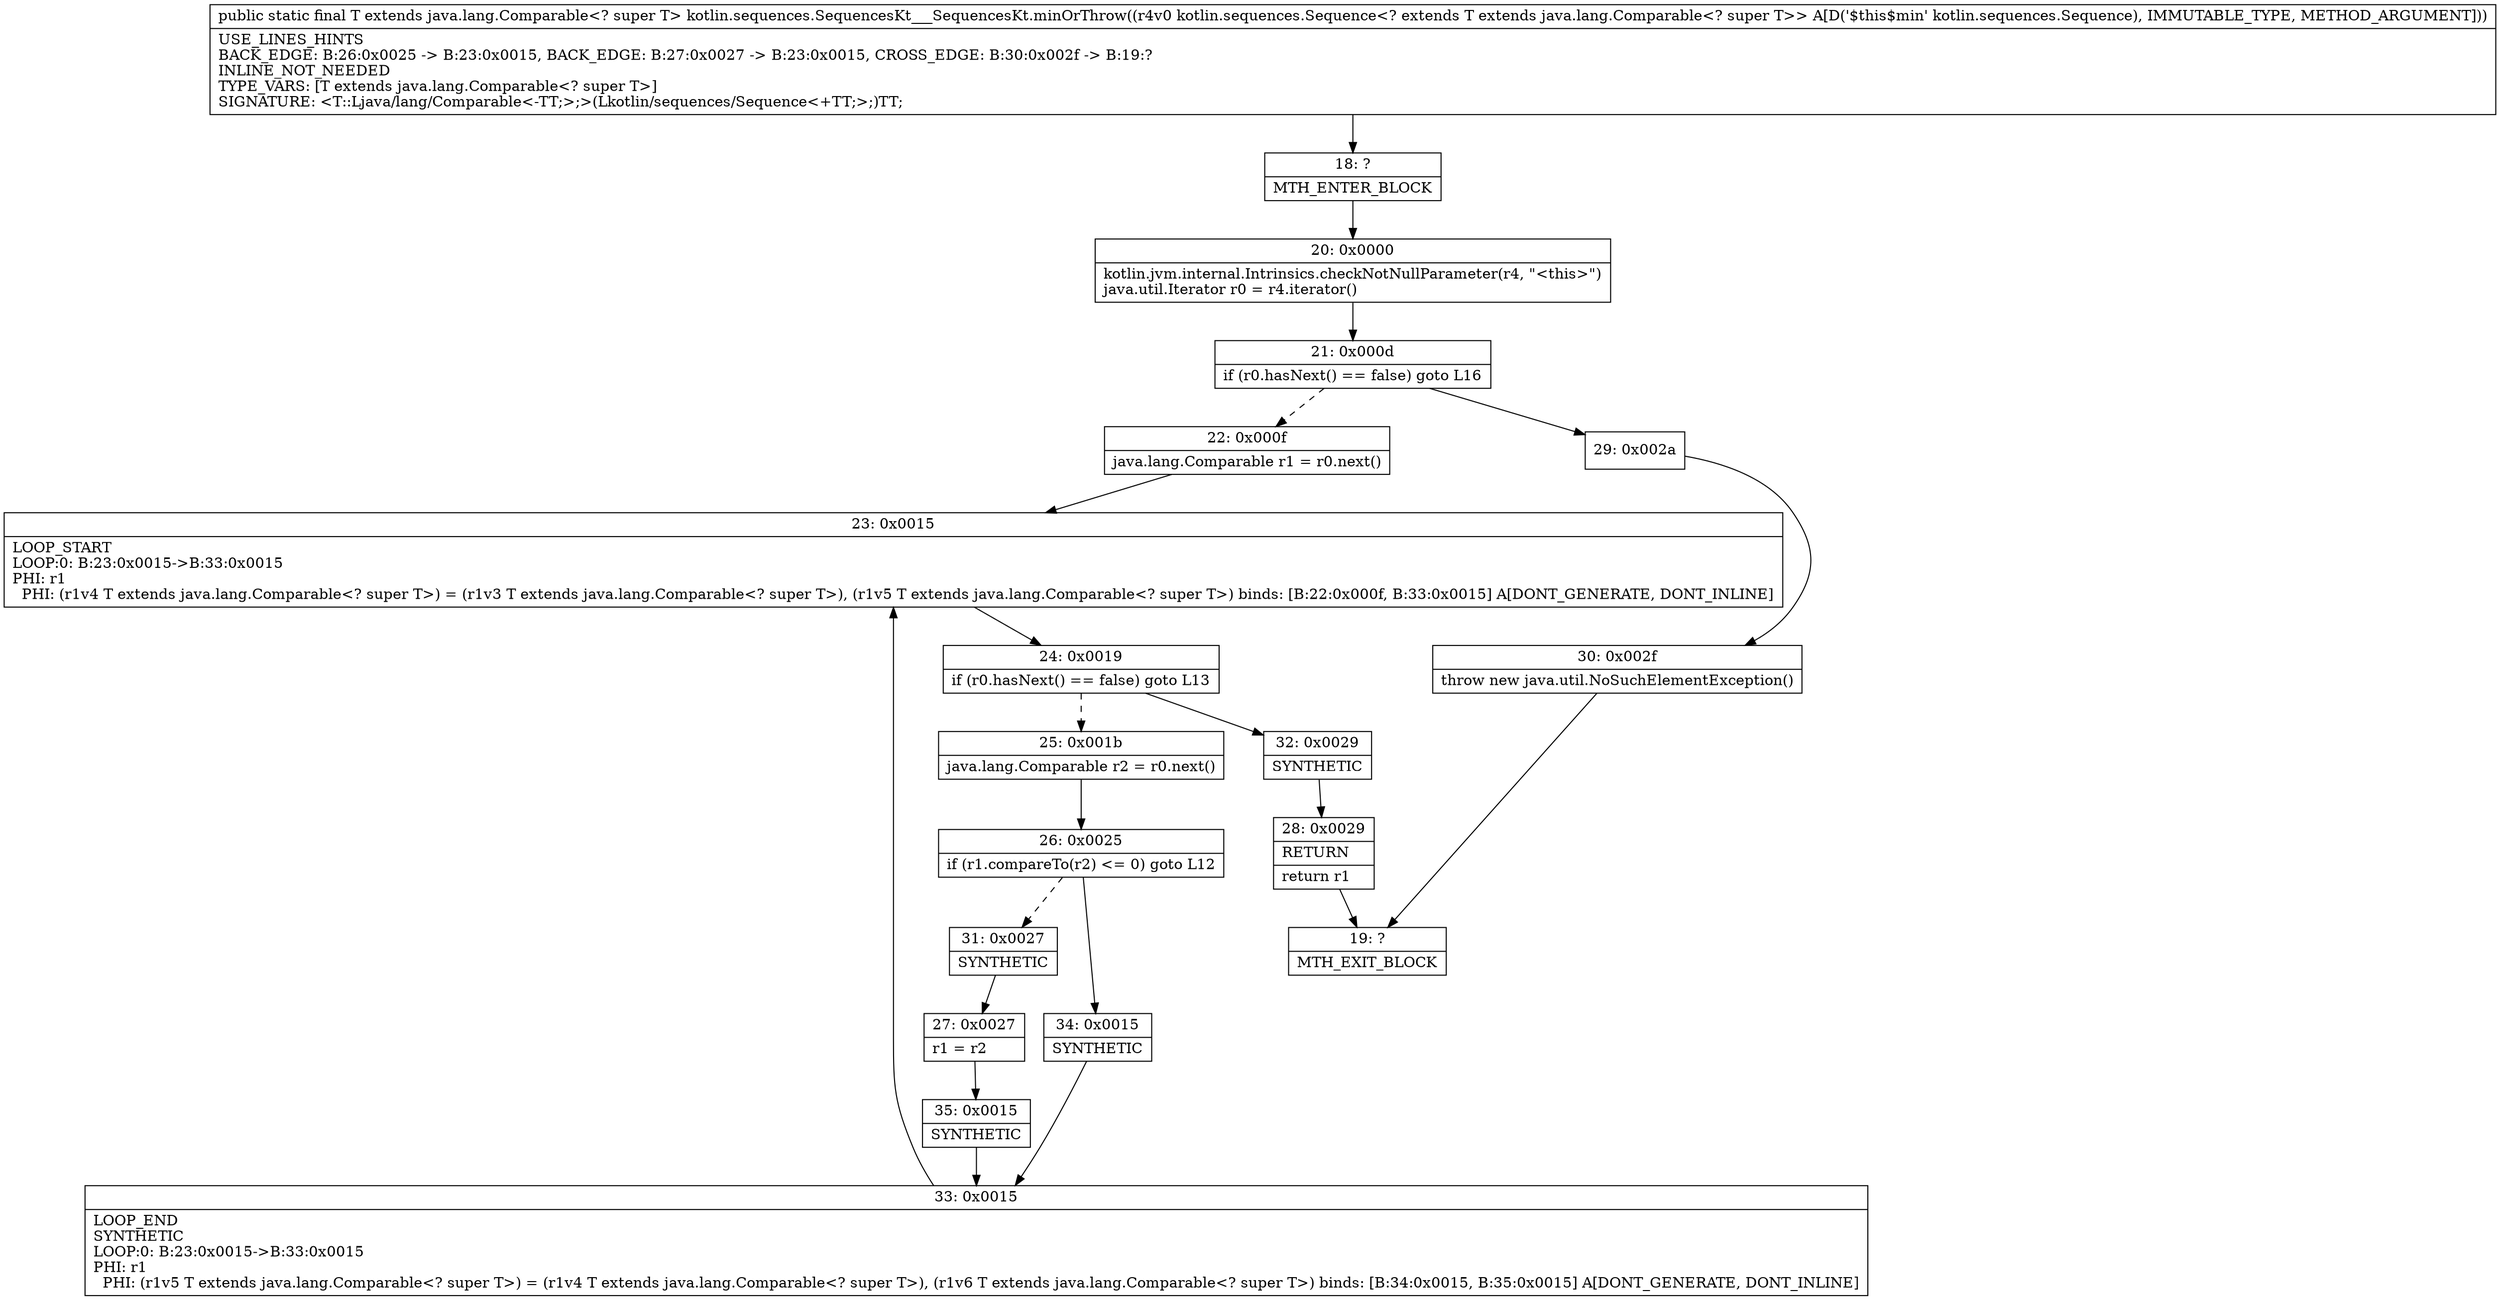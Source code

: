 digraph "CFG forkotlin.sequences.SequencesKt___SequencesKt.minOrThrow(Lkotlin\/sequences\/Sequence;)Ljava\/lang\/Comparable;" {
Node_18 [shape=record,label="{18\:\ ?|MTH_ENTER_BLOCK\l}"];
Node_20 [shape=record,label="{20\:\ 0x0000|kotlin.jvm.internal.Intrinsics.checkNotNullParameter(r4, \"\<this\>\")\ljava.util.Iterator r0 = r4.iterator()\l}"];
Node_21 [shape=record,label="{21\:\ 0x000d|if (r0.hasNext() == false) goto L16\l}"];
Node_22 [shape=record,label="{22\:\ 0x000f|java.lang.Comparable r1 = r0.next()\l}"];
Node_23 [shape=record,label="{23\:\ 0x0015|LOOP_START\lLOOP:0: B:23:0x0015\-\>B:33:0x0015\lPHI: r1 \l  PHI: (r1v4 T extends java.lang.Comparable\<? super T\>) = (r1v3 T extends java.lang.Comparable\<? super T\>), (r1v5 T extends java.lang.Comparable\<? super T\>) binds: [B:22:0x000f, B:33:0x0015] A[DONT_GENERATE, DONT_INLINE]\l}"];
Node_24 [shape=record,label="{24\:\ 0x0019|if (r0.hasNext() == false) goto L13\l}"];
Node_25 [shape=record,label="{25\:\ 0x001b|java.lang.Comparable r2 = r0.next()\l}"];
Node_26 [shape=record,label="{26\:\ 0x0025|if (r1.compareTo(r2) \<= 0) goto L12\l}"];
Node_31 [shape=record,label="{31\:\ 0x0027|SYNTHETIC\l}"];
Node_27 [shape=record,label="{27\:\ 0x0027|r1 = r2\l}"];
Node_35 [shape=record,label="{35\:\ 0x0015|SYNTHETIC\l}"];
Node_33 [shape=record,label="{33\:\ 0x0015|LOOP_END\lSYNTHETIC\lLOOP:0: B:23:0x0015\-\>B:33:0x0015\lPHI: r1 \l  PHI: (r1v5 T extends java.lang.Comparable\<? super T\>) = (r1v4 T extends java.lang.Comparable\<? super T\>), (r1v6 T extends java.lang.Comparable\<? super T\>) binds: [B:34:0x0015, B:35:0x0015] A[DONT_GENERATE, DONT_INLINE]\l}"];
Node_34 [shape=record,label="{34\:\ 0x0015|SYNTHETIC\l}"];
Node_32 [shape=record,label="{32\:\ 0x0029|SYNTHETIC\l}"];
Node_28 [shape=record,label="{28\:\ 0x0029|RETURN\l|return r1\l}"];
Node_19 [shape=record,label="{19\:\ ?|MTH_EXIT_BLOCK\l}"];
Node_29 [shape=record,label="{29\:\ 0x002a}"];
Node_30 [shape=record,label="{30\:\ 0x002f|throw new java.util.NoSuchElementException()\l}"];
MethodNode[shape=record,label="{public static final T extends java.lang.Comparable\<? super T\> kotlin.sequences.SequencesKt___SequencesKt.minOrThrow((r4v0 kotlin.sequences.Sequence\<? extends T extends java.lang.Comparable\<? super T\>\> A[D('$this$min' kotlin.sequences.Sequence), IMMUTABLE_TYPE, METHOD_ARGUMENT]))  | USE_LINES_HINTS\lBACK_EDGE: B:26:0x0025 \-\> B:23:0x0015, BACK_EDGE: B:27:0x0027 \-\> B:23:0x0015, CROSS_EDGE: B:30:0x002f \-\> B:19:?\lINLINE_NOT_NEEDED\lTYPE_VARS: [T extends java.lang.Comparable\<? super T\>]\lSIGNATURE: \<T::Ljava\/lang\/Comparable\<\-TT;\>;\>(Lkotlin\/sequences\/Sequence\<+TT;\>;)TT;\l}"];
MethodNode -> Node_18;Node_18 -> Node_20;
Node_20 -> Node_21;
Node_21 -> Node_22[style=dashed];
Node_21 -> Node_29;
Node_22 -> Node_23;
Node_23 -> Node_24;
Node_24 -> Node_25[style=dashed];
Node_24 -> Node_32;
Node_25 -> Node_26;
Node_26 -> Node_31[style=dashed];
Node_26 -> Node_34;
Node_31 -> Node_27;
Node_27 -> Node_35;
Node_35 -> Node_33;
Node_33 -> Node_23;
Node_34 -> Node_33;
Node_32 -> Node_28;
Node_28 -> Node_19;
Node_29 -> Node_30;
Node_30 -> Node_19;
}

